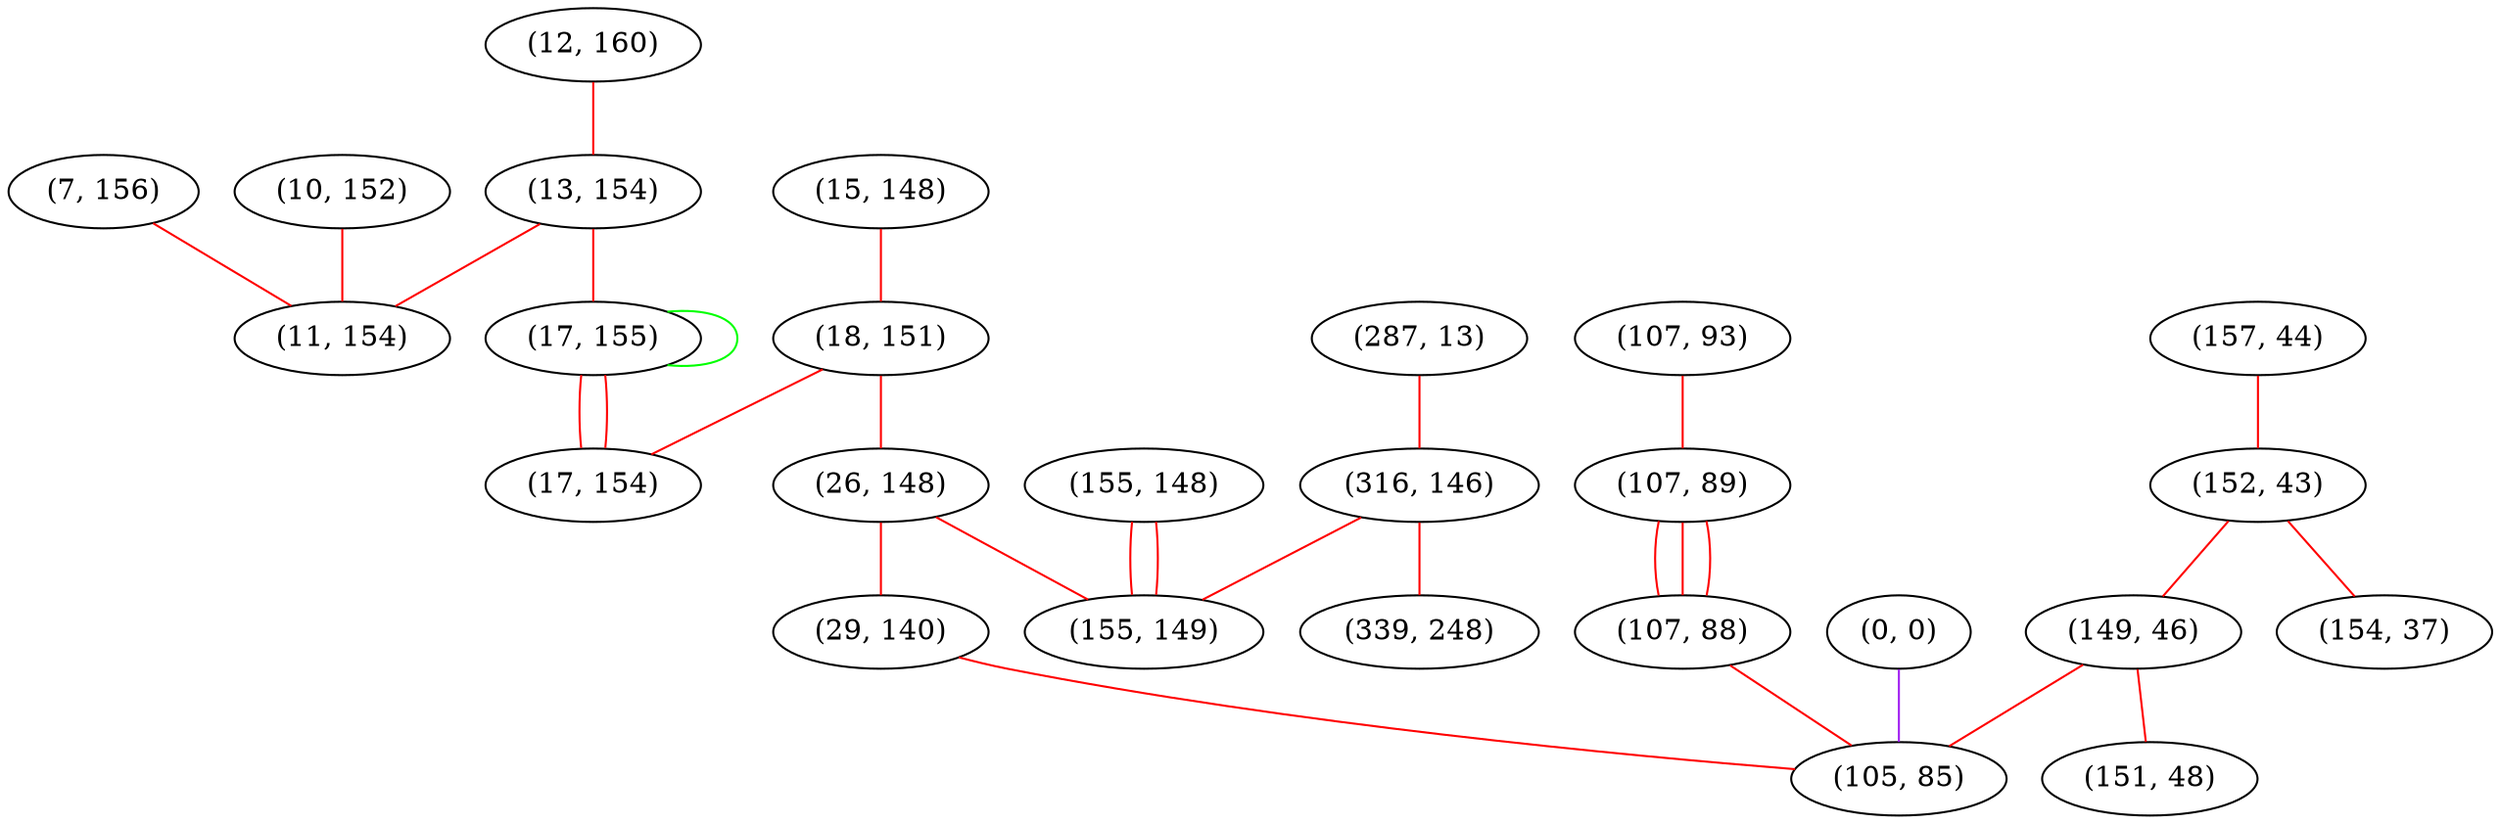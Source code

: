 graph "" {
"(12, 160)";
"(15, 148)";
"(13, 154)";
"(107, 93)";
"(157, 44)";
"(287, 13)";
"(107, 89)";
"(18, 151)";
"(316, 146)";
"(155, 148)";
"(26, 148)";
"(155, 149)";
"(7, 156)";
"(29, 140)";
"(107, 88)";
"(152, 43)";
"(149, 46)";
"(0, 0)";
"(105, 85)";
"(10, 152)";
"(11, 154)";
"(17, 155)";
"(151, 48)";
"(154, 37)";
"(339, 248)";
"(17, 154)";
"(12, 160)" -- "(13, 154)"  [color=red, key=0, weight=1];
"(15, 148)" -- "(18, 151)"  [color=red, key=0, weight=1];
"(13, 154)" -- "(11, 154)"  [color=red, key=0, weight=1];
"(13, 154)" -- "(17, 155)"  [color=red, key=0, weight=1];
"(107, 93)" -- "(107, 89)"  [color=red, key=0, weight=1];
"(157, 44)" -- "(152, 43)"  [color=red, key=0, weight=1];
"(287, 13)" -- "(316, 146)"  [color=red, key=0, weight=1];
"(107, 89)" -- "(107, 88)"  [color=red, key=0, weight=1];
"(107, 89)" -- "(107, 88)"  [color=red, key=1, weight=1];
"(107, 89)" -- "(107, 88)"  [color=red, key=2, weight=1];
"(18, 151)" -- "(17, 154)"  [color=red, key=0, weight=1];
"(18, 151)" -- "(26, 148)"  [color=red, key=0, weight=1];
"(316, 146)" -- "(339, 248)"  [color=red, key=0, weight=1];
"(316, 146)" -- "(155, 149)"  [color=red, key=0, weight=1];
"(155, 148)" -- "(155, 149)"  [color=red, key=0, weight=1];
"(155, 148)" -- "(155, 149)"  [color=red, key=1, weight=1];
"(26, 148)" -- "(29, 140)"  [color=red, key=0, weight=1];
"(26, 148)" -- "(155, 149)"  [color=red, key=0, weight=1];
"(7, 156)" -- "(11, 154)"  [color=red, key=0, weight=1];
"(29, 140)" -- "(105, 85)"  [color=red, key=0, weight=1];
"(107, 88)" -- "(105, 85)"  [color=red, key=0, weight=1];
"(152, 43)" -- "(149, 46)"  [color=red, key=0, weight=1];
"(152, 43)" -- "(154, 37)"  [color=red, key=0, weight=1];
"(149, 46)" -- "(105, 85)"  [color=red, key=0, weight=1];
"(149, 46)" -- "(151, 48)"  [color=red, key=0, weight=1];
"(0, 0)" -- "(105, 85)"  [color=purple, key=0, weight=4];
"(10, 152)" -- "(11, 154)"  [color=red, key=0, weight=1];
"(17, 155)" -- "(17, 154)"  [color=red, key=0, weight=1];
"(17, 155)" -- "(17, 154)"  [color=red, key=1, weight=1];
"(17, 155)" -- "(17, 155)"  [color=green, key=0, weight=2];
}
